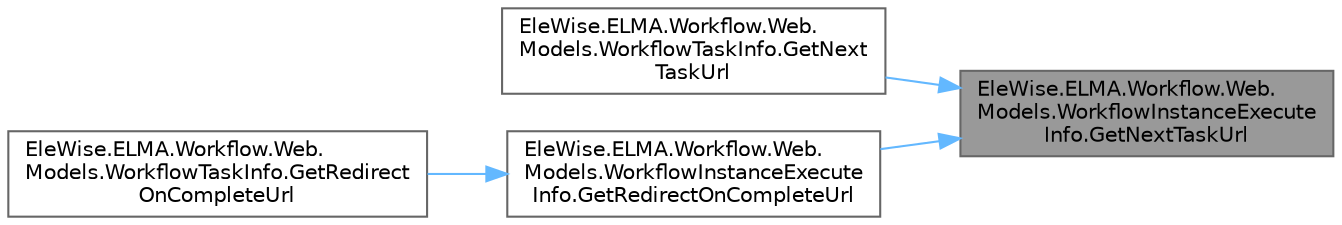 digraph "EleWise.ELMA.Workflow.Web.Models.WorkflowInstanceExecuteInfo.GetNextTaskUrl"
{
 // LATEX_PDF_SIZE
  bgcolor="transparent";
  edge [fontname=Helvetica,fontsize=10,labelfontname=Helvetica,labelfontsize=10];
  node [fontname=Helvetica,fontsize=10,shape=box,height=0.2,width=0.4];
  rankdir="RL";
  Node1 [id="Node000001",label="EleWise.ELMA.Workflow.Web.\lModels.WorkflowInstanceExecute\lInfo.GetNextTaskUrl",height=0.2,width=0.4,color="gray40", fillcolor="grey60", style="filled", fontcolor="black",tooltip="Получить URL для следующей задачи"];
  Node1 -> Node2 [id="edge1_Node000001_Node000002",dir="back",color="steelblue1",style="solid",tooltip=" "];
  Node2 [id="Node000002",label="EleWise.ELMA.Workflow.Web.\lModels.WorkflowTaskInfo.GetNext\lTaskUrl",height=0.2,width=0.4,color="grey40", fillcolor="white", style="filled",URL="$class_ele_wise_1_1_e_l_m_a_1_1_workflow_1_1_web_1_1_models_1_1_workflow_task_info.html#ae00d3e4f64756a4527184a694cd47a3e",tooltip="Получить URL для следующей задачи"];
  Node1 -> Node3 [id="edge2_Node000001_Node000003",dir="back",color="steelblue1",style="solid",tooltip=" "];
  Node3 [id="Node000003",label="EleWise.ELMA.Workflow.Web.\lModels.WorkflowInstanceExecute\lInfo.GetRedirectOnCompleteUrl",height=0.2,width=0.4,color="grey40", fillcolor="white", style="filled",URL="$class_ele_wise_1_1_e_l_m_a_1_1_workflow_1_1_web_1_1_models_1_1_workflow_instance_execute_info.html#ac45145db0fa5ead5fbdc611c6125ad9a",tooltip="Получить URL для перенаправления на следующую задачу после выполнения предыдущей"];
  Node3 -> Node4 [id="edge3_Node000003_Node000004",dir="back",color="steelblue1",style="solid",tooltip=" "];
  Node4 [id="Node000004",label="EleWise.ELMA.Workflow.Web.\lModels.WorkflowTaskInfo.GetRedirect\lOnCompleteUrl",height=0.2,width=0.4,color="grey40", fillcolor="white", style="filled",URL="$class_ele_wise_1_1_e_l_m_a_1_1_workflow_1_1_web_1_1_models_1_1_workflow_task_info.html#a17e30e341b324decde80a5a12b656929",tooltip="Получить URL для перенаправления на следующую задачу после выполнения предыдущей"];
}
